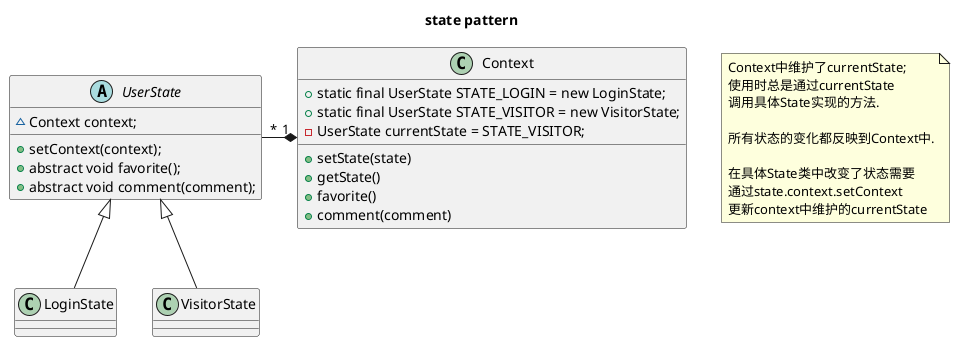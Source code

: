 @startuml
title state pattern

abstract class UserState{
    ~ Context context;
    + setContext(context);
    + abstract void favorite();
    + abstract void comment(comment);
}

class LoginState{
}

class VisitorState{
}

class Context{
    + static final UserState STATE_LOGIN = new LoginState;
    + static final UserState STATE_VISITOR = new VisitorState;
    - UserState currentState = STATE_VISITOR;

    + setState(state)
    + getState()
    + favorite()
    + comment(comment)
}

LoginState -up-|> UserState
VisitorState -up-|> UserState
UserState "*"-right-*"1" Context

note as N1
Context中维护了currentState;
使用时总是通过currentState
调用具体State实现的方法.

所有状态的变化都反映到Context中.

在具体State类中改变了状态需要
通过state.context.setContext
更新context中维护的currentState
end note

@enduml